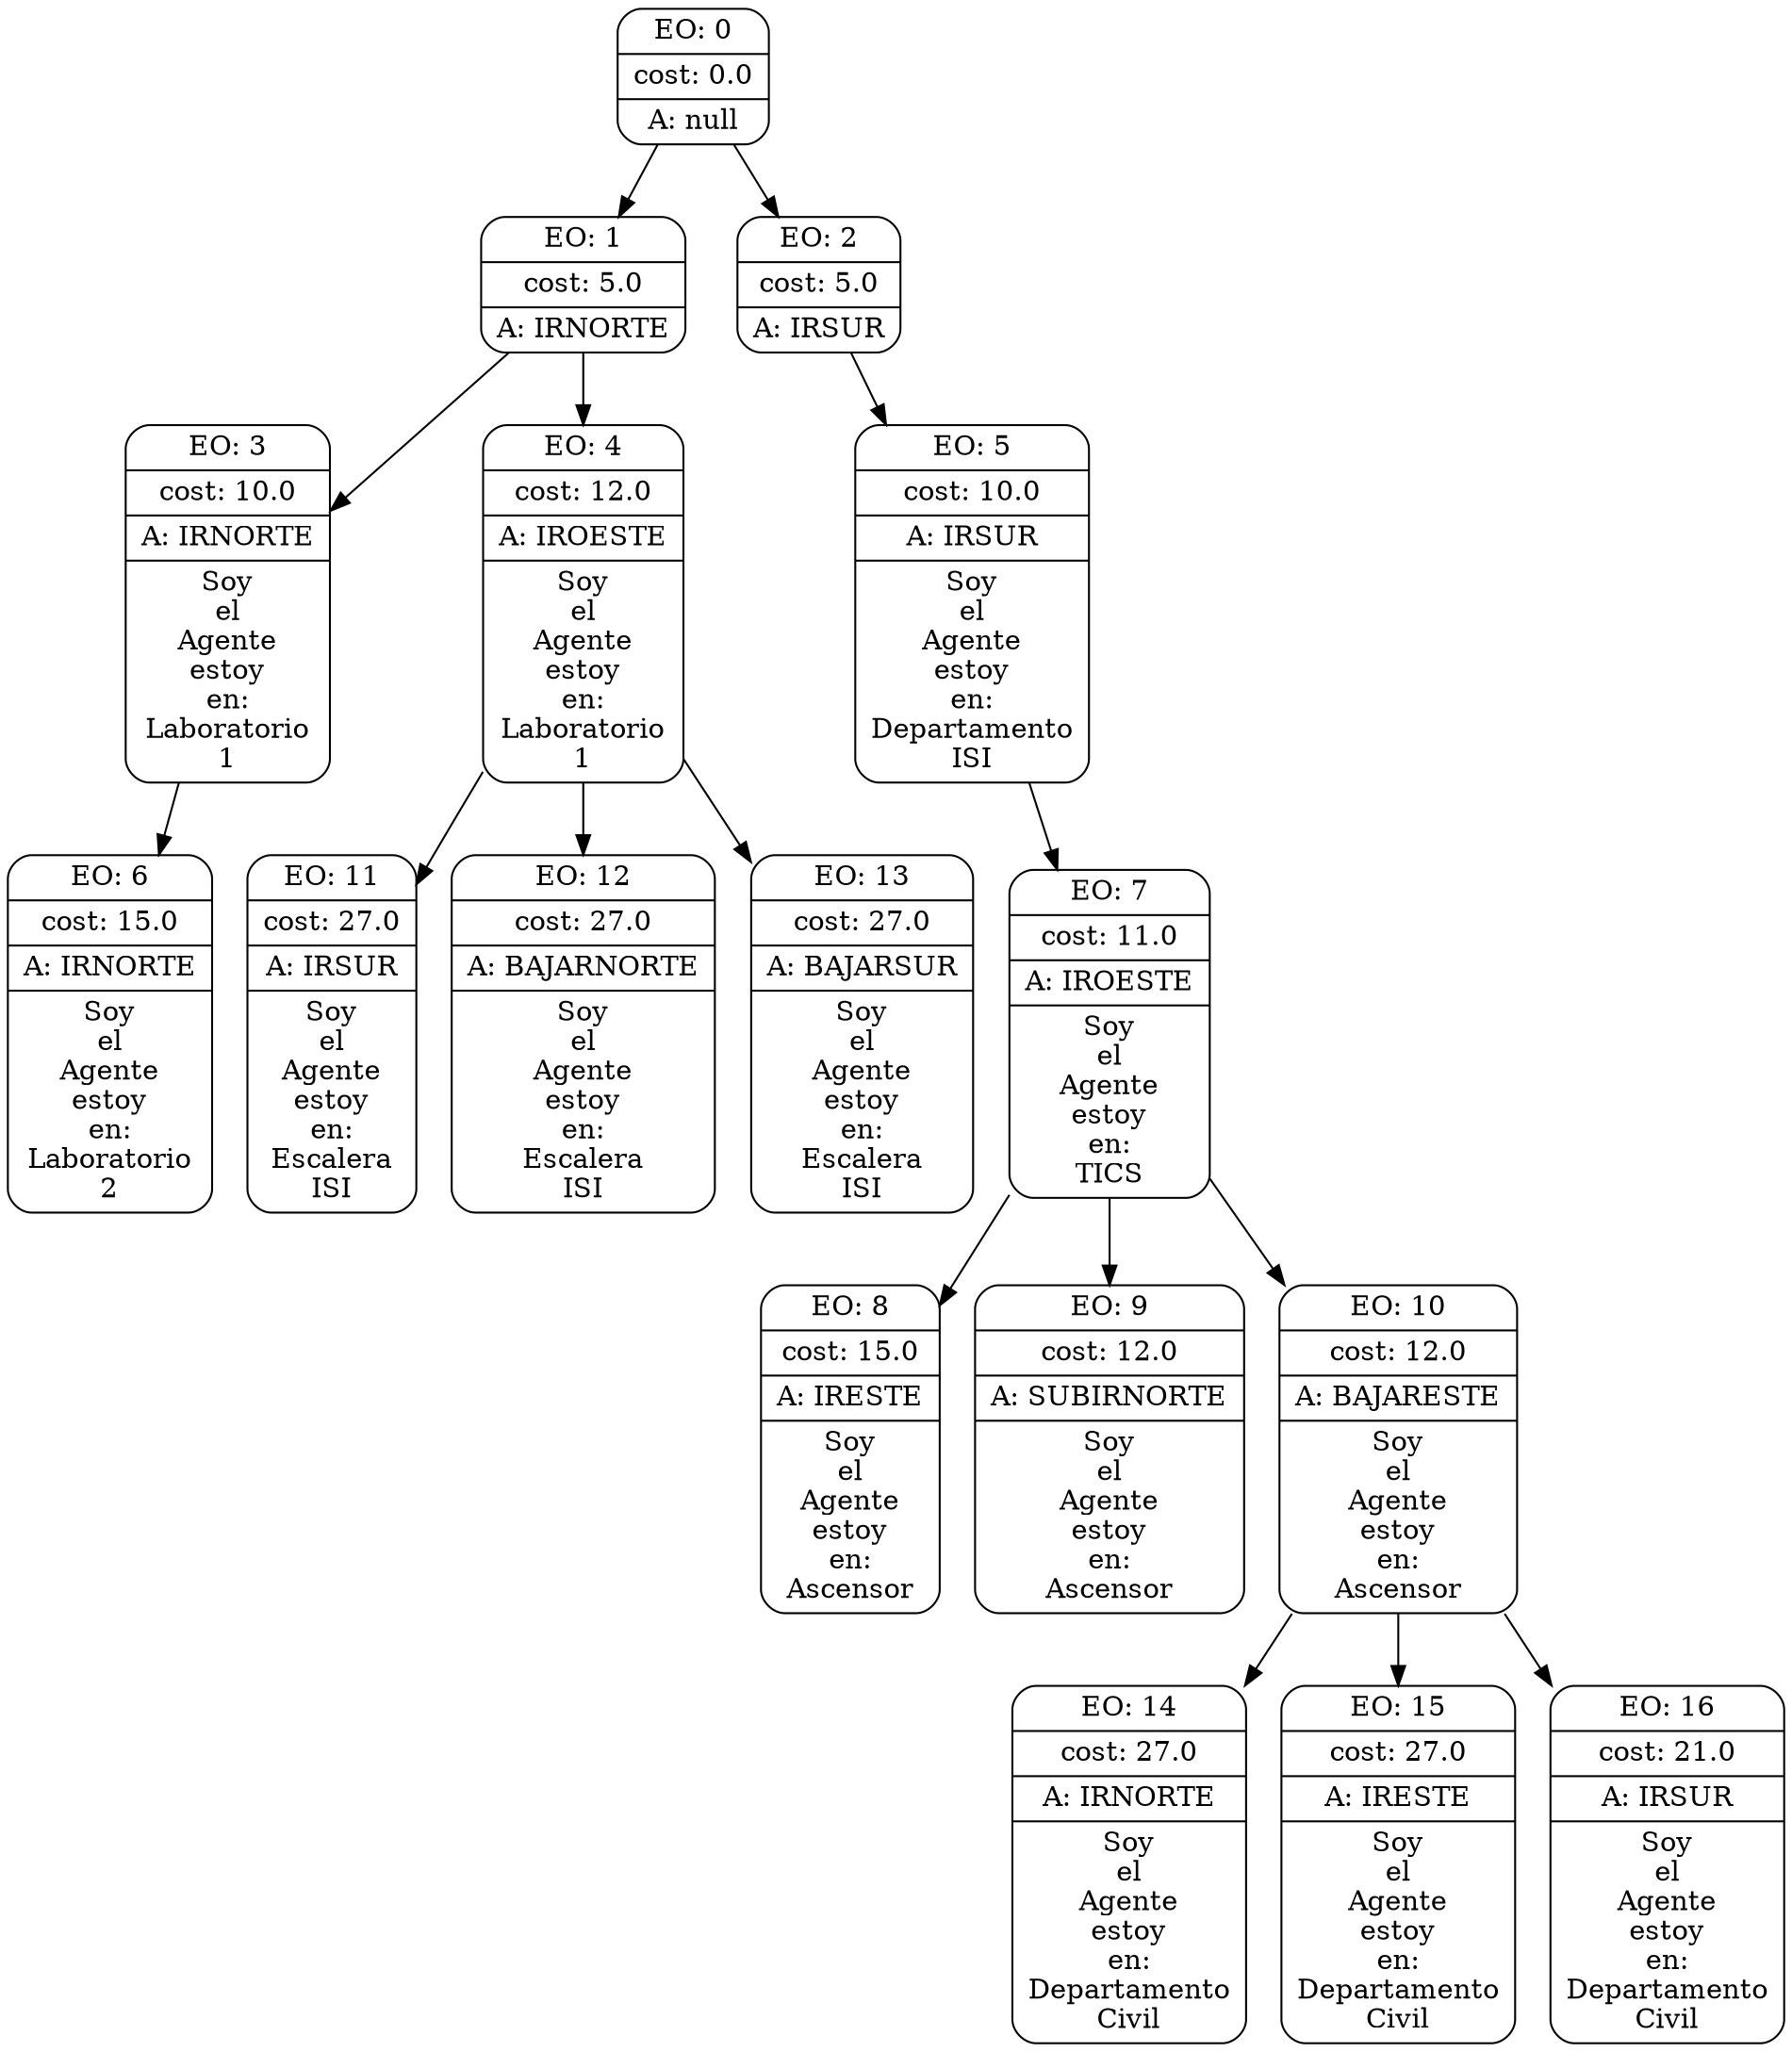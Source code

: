 digraph g {
node [shape = Mrecord];
nodo0[label="{EO: 0|cost: 0.0|A: null}"]
nodo1[label="{EO: 1|cost: 5.0|A: IRNORTE}"]
nodo3[label="{EO: 3|cost: 10.0|A: IRNORTE|Soy\nel\nAgente\nestoy\nen:\nLaboratorio\n1}"]
nodo6[label="{EO: 6|cost: 15.0|A: IRNORTE|Soy\nel\nAgente\nestoy\nen:\nLaboratorio\n2}"]

nodo3 -> nodo6;

nodo1 -> nodo3;
nodo4[label="{EO: 4|cost: 12.0|A: IROESTE|Soy\nel\nAgente\nestoy\nen:\nLaboratorio\n1}"]
nodo11[label="{EO: 11|cost: 27.0|A: IRSUR|Soy\nel\nAgente\nestoy\nen:\nEscalera\nISI}"]

nodo4 -> nodo11;
nodo12[label="{EO: 12|cost: 27.0|A: BAJARNORTE|Soy\nel\nAgente\nestoy\nen:\nEscalera\nISI}"]

nodo4 -> nodo12;
nodo13[label="{EO: 13|cost: 27.0|A: BAJARSUR|Soy\nel\nAgente\nestoy\nen:\nEscalera\nISI}"]

nodo4 -> nodo13;

nodo1 -> nodo4;

nodo0 -> nodo1;
nodo2[label="{EO: 2|cost: 5.0|A: IRSUR}"]
nodo5[label="{EO: 5|cost: 10.0|A: IRSUR|Soy\nel\nAgente\nestoy\nen:\nDepartamento\nISI}"]
nodo7[label="{EO: 7|cost: 11.0|A: IROESTE|Soy\nel\nAgente\nestoy\nen:\nTICS}"]
nodo8[label="{EO: 8|cost: 15.0|A: IRESTE|Soy\nel\nAgente\nestoy\nen:\nAscensor}"]

nodo7 -> nodo8;
nodo9[label="{EO: 9|cost: 12.0|A: SUBIRNORTE|Soy\nel\nAgente\nestoy\nen:\nAscensor}"]

nodo7 -> nodo9;
nodo10[label="{EO: 10|cost: 12.0|A: BAJARESTE|Soy\nel\nAgente\nestoy\nen:\nAscensor}"]
nodo14[label="{EO: 14|cost: 27.0|A: IRNORTE|Soy\nel\nAgente\nestoy\nen:\nDepartamento\nCivil}"]

nodo10 -> nodo14;
nodo15[label="{EO: 15|cost: 27.0|A: IRESTE|Soy\nel\nAgente\nestoy\nen:\nDepartamento\nCivil}"]

nodo10 -> nodo15;
nodo16[label="{EO: 16|cost: 21.0|A: IRSUR|Soy\nel\nAgente\nestoy\nen:\nDepartamento\nCivil}"]

nodo10 -> nodo16;

nodo7 -> nodo10;

nodo5 -> nodo7;

nodo2 -> nodo5;

nodo0 -> nodo2;


}